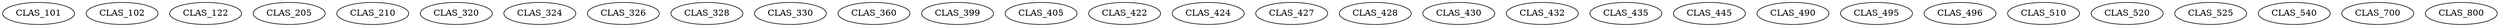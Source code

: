 digraph G {
    CLAS_101;
    CLAS_102;
    CLAS_122;
    CLAS_205;
    CLAS_210;
    CLAS_320;
    CLAS_324;
    CLAS_326;
    CLAS_328;
    CLAS_330;
    CLAS_360;
    CLAS_399;
    CLAS_405;
    CLAS_422;
    CLAS_424;
    CLAS_427;
    CLAS_428;
    CLAS_430;
    CLAS_432;
    CLAS_435;
    CLAS_445;
    CLAS_490;
    CLAS_495;
    CLAS_496;
    CLAS_510;
    CLAS_520;
    CLAS_525;
    CLAS_540;
    CLAS_700;
    CLAS_800;
}
